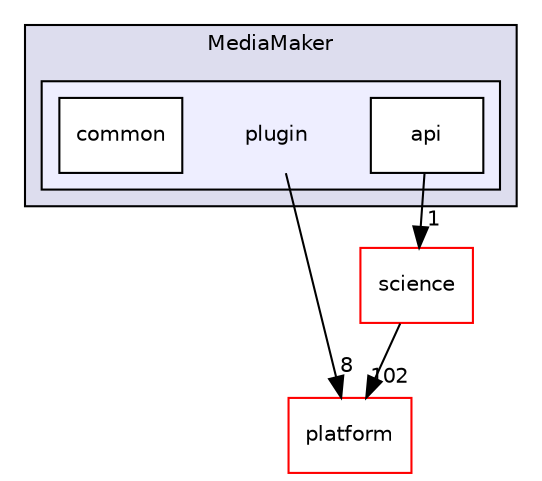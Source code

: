 digraph "bioexplorer/backend/plugins/MediaMaker/plugin" {
  compound=true
  node [ fontsize="10", fontname="Helvetica"];
  edge [ labelfontsize="10", labelfontname="Helvetica"];
  subgraph clusterdir_a8be3529f47ac2b897ecd0e6568fdd15 {
    graph [ bgcolor="#ddddee", pencolor="black", label="MediaMaker" fontname="Helvetica", fontsize="10", URL="dir_a8be3529f47ac2b897ecd0e6568fdd15.html"]
  subgraph clusterdir_b52349f5576cfd3d293727016b3a4bfd {
    graph [ bgcolor="#eeeeff", pencolor="black", label="" URL="dir_b52349f5576cfd3d293727016b3a4bfd.html"];
    dir_b52349f5576cfd3d293727016b3a4bfd [shape=plaintext label="plugin"];
  dir_15c088a1e44e98ba8c666a90b58c4452 [shape=box label="api" fillcolor="white" style="filled" URL="dir_15c088a1e44e98ba8c666a90b58c4452.html"];
  dir_f455f6cb0df5bdf613b6c4016708f12e [shape=box label="common" fillcolor="white" style="filled" URL="dir_f455f6cb0df5bdf613b6c4016708f12e.html"];
  }
  }
  dir_14d627cccd023aaf4f18eaf1359097e2 [shape=box label="science" fillcolor="white" style="filled" color="red" URL="dir_14d627cccd023aaf4f18eaf1359097e2.html"];
  dir_c5a52a81292cf9a5167198f4f346d6d9 [shape=box label="platform" fillcolor="white" style="filled" color="red" URL="dir_c5a52a81292cf9a5167198f4f346d6d9.html"];
  dir_14d627cccd023aaf4f18eaf1359097e2->dir_c5a52a81292cf9a5167198f4f346d6d9 [headlabel="102", labeldistance=1.5 headhref="dir_000037_000058.html"];
  dir_b52349f5576cfd3d293727016b3a4bfd->dir_c5a52a81292cf9a5167198f4f346d6d9 [headlabel="8", labeldistance=1.5 headhref="dir_000016_000058.html"];
  dir_15c088a1e44e98ba8c666a90b58c4452->dir_14d627cccd023aaf4f18eaf1359097e2 [headlabel="1", labeldistance=1.5 headhref="dir_000039_000037.html"];
}
